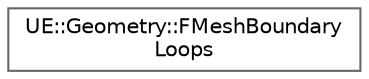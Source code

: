digraph "Graphical Class Hierarchy"
{
 // INTERACTIVE_SVG=YES
 // LATEX_PDF_SIZE
  bgcolor="transparent";
  edge [fontname=Helvetica,fontsize=10,labelfontname=Helvetica,labelfontsize=10];
  node [fontname=Helvetica,fontsize=10,shape=box,height=0.2,width=0.4];
  rankdir="LR";
  Node0 [id="Node000000",label="UE::Geometry::FMeshBoundary\lLoops",height=0.2,width=0.4,color="grey40", fillcolor="white", style="filled",URL="$d1/dd7/classUE_1_1Geometry_1_1FMeshBoundaryLoops.html",tooltip=" "];
}
